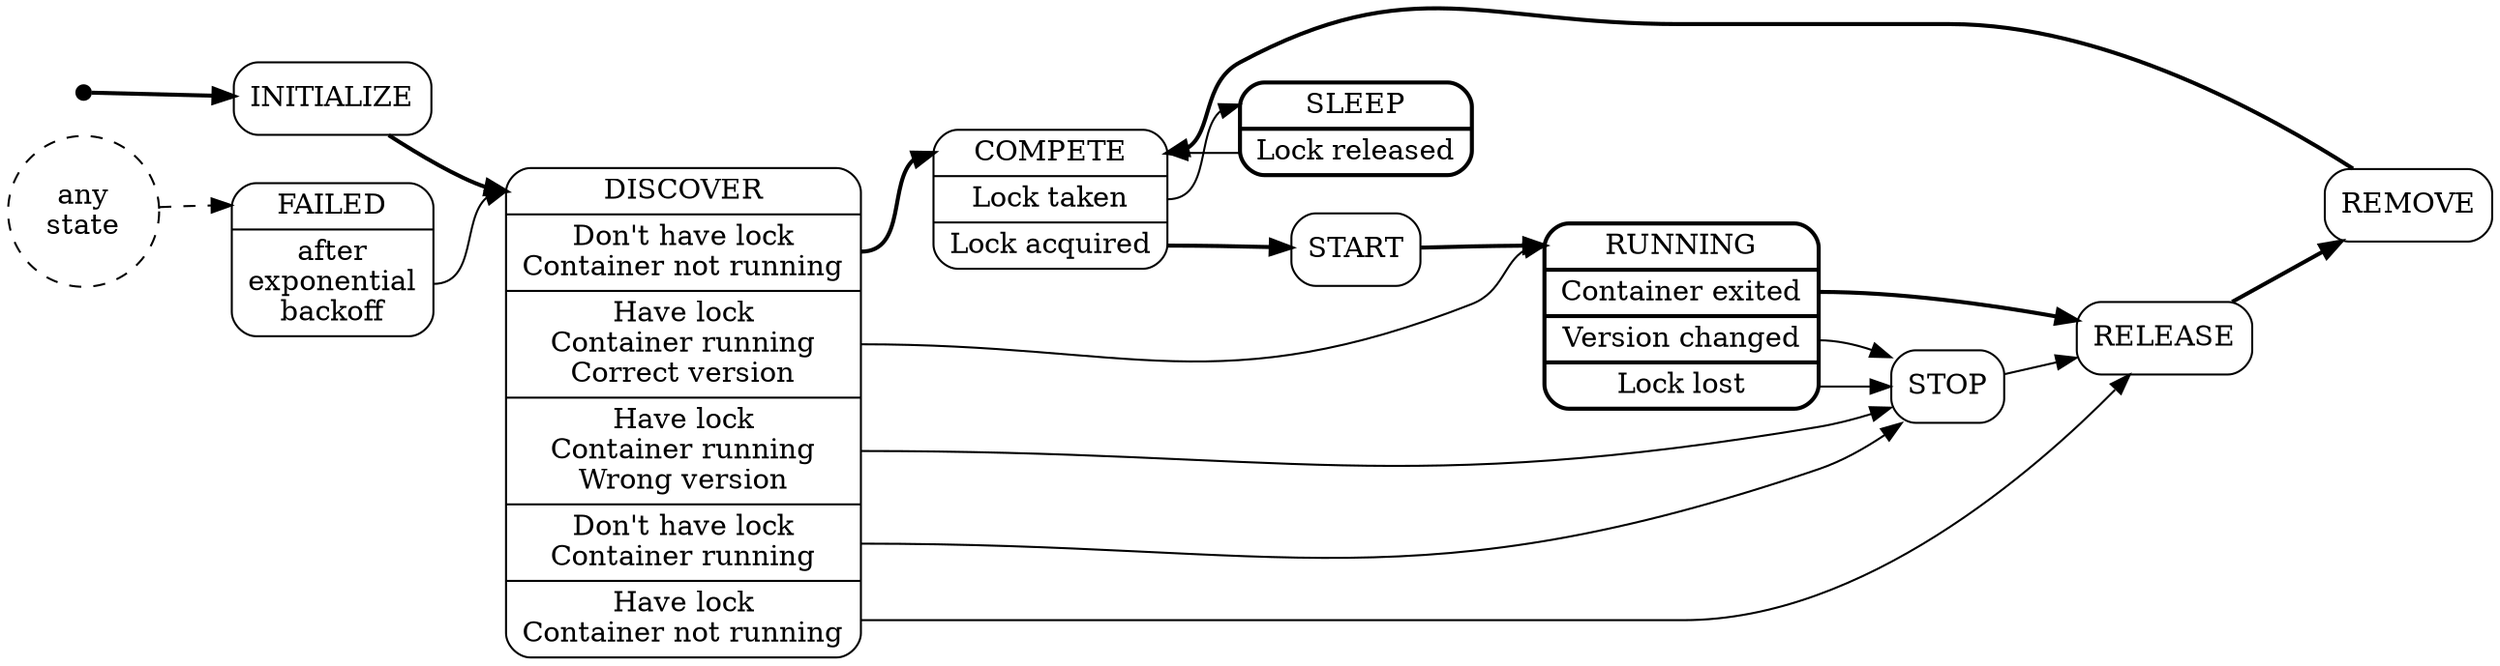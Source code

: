 digraph g{
        node [shape=Mrecord]
        edge [labelfontsize=8]
        rankdir = LR
        
        _INIT [shape=point,width=0.1]
        DISCOVER [label="<0>DISCOVER |
                  <1>Don't have lock\nContainer not running |
                  <2>Have lock\nContainer running\nCorrect version |
                  <3>Have lock\nContainer running\nWrong version |
                  <4>Don't have lock\nContainer running |
                  <5>Have lock\nContainer not running"]
        COMPETE [label="<0>COMPETE |
                 <1>Lock taken |
                 <2>Lock acquired"]
        SLEEP [label="<0>SLEEP |
               <1>Lock released"]
        RUNNING [label="<0>RUNNING |
                 <1>Container exited |
                 <2>Version changed |
                 <3>Lock lost"]
        
        _INIT -> INITIALIZE [style=bold]
        INITIALIZE -> DISCOVER:0 [style=bold]
        DISCOVER:1 -> COMPETE:0 [style=bold]
        DISCOVER:2 -> RUNNING:0
        DISCOVER:3 -> STOP
        DISCOVER:4 -> STOP
        DISCOVER:5 -> RELEASE
        COMPETE:1 -> SLEEP:0
        COMPETE:2 -> START [style=bold]
        SLEEP:1 -> COMPETE:0
        START -> RUNNING:0 [style=bold]
        RUNNING:1 -> RELEASE [style=bold]
        RUNNING:3 -> STOP
        RUNNING:2 -> STOP
        STOP -> RELEASE
        RELEASE -> REMOVE [style=bold]
        REMOVE -> COMPETE:0 [style=bold]

        SLEEP [style=bold]
        RUNNING [style=bold]

        ANY -> FAILED:0 [style=dashed]
        FAILED:1 -> DISCOVER:0
        ANY [label="any\nstate",shape=circle,style=dashed]
        FAILED [label="<0>FAILED |
                <1>after\nexponential\nbackoff"]
}